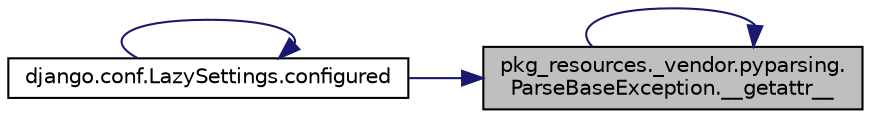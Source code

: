digraph "pkg_resources._vendor.pyparsing.ParseBaseException.__getattr__"
{
 // LATEX_PDF_SIZE
  edge [fontname="Helvetica",fontsize="10",labelfontname="Helvetica",labelfontsize="10"];
  node [fontname="Helvetica",fontsize="10",shape=record];
  rankdir="RL";
  Node1 [label="pkg_resources._vendor.pyparsing.\lParseBaseException.__getattr__",height=0.2,width=0.4,color="black", fillcolor="grey75", style="filled", fontcolor="black",tooltip=" "];
  Node1 -> Node1 [dir="back",color="midnightblue",fontsize="10",style="solid",fontname="Helvetica"];
  Node1 -> Node2 [dir="back",color="midnightblue",fontsize="10",style="solid",fontname="Helvetica"];
  Node2 [label="django.conf.LazySettings.configured",height=0.2,width=0.4,color="black", fillcolor="white", style="filled",URL="$dc/d44/classdjango_1_1conf_1_1_lazy_settings.html#a7ed7bcef467d27210611e7d9dceeac14",tooltip=" "];
  Node2 -> Node2 [dir="back",color="midnightblue",fontsize="10",style="solid",fontname="Helvetica"];
}
